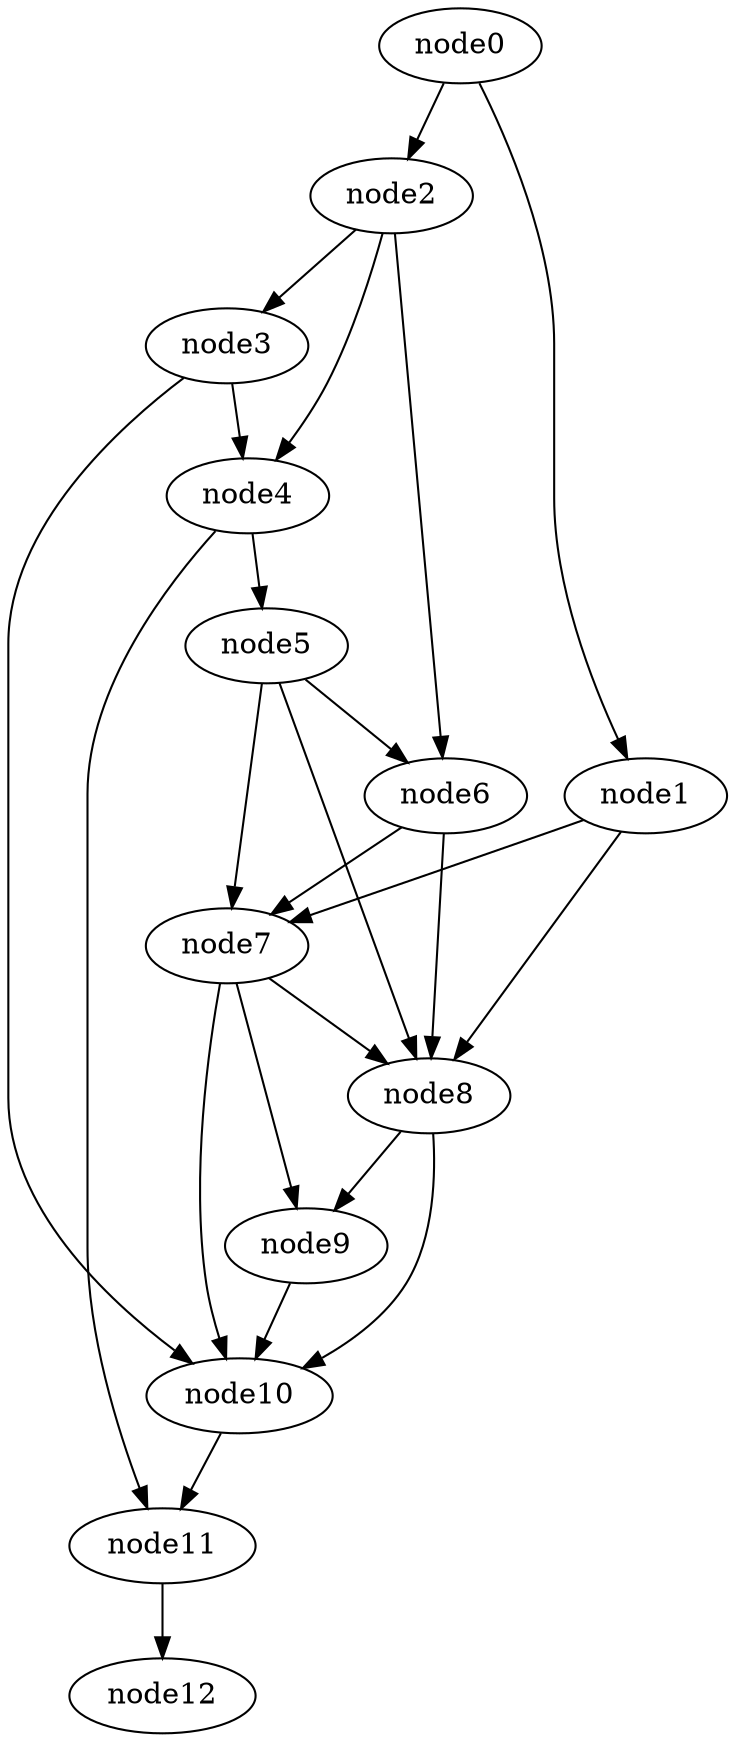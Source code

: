 digraph g{
	node12
	node11 -> node12
	node10 -> node11
	node9 -> node10
	node8 -> node10
	node8 -> node9
	node7 -> node10
	node7 -> node9
	node7 -> node8
	node6 -> node8
	node6 -> node7
	node5 -> node8
	node5 -> node7
	node5 -> node6
	node4 -> node11
	node4 -> node5
	node3 -> node10
	node3 -> node4
	node2 -> node6
	node2 -> node4
	node2 -> node3
	node1 -> node8
	node1 -> node7
	node0 -> node2
	node0 -> node1
}
